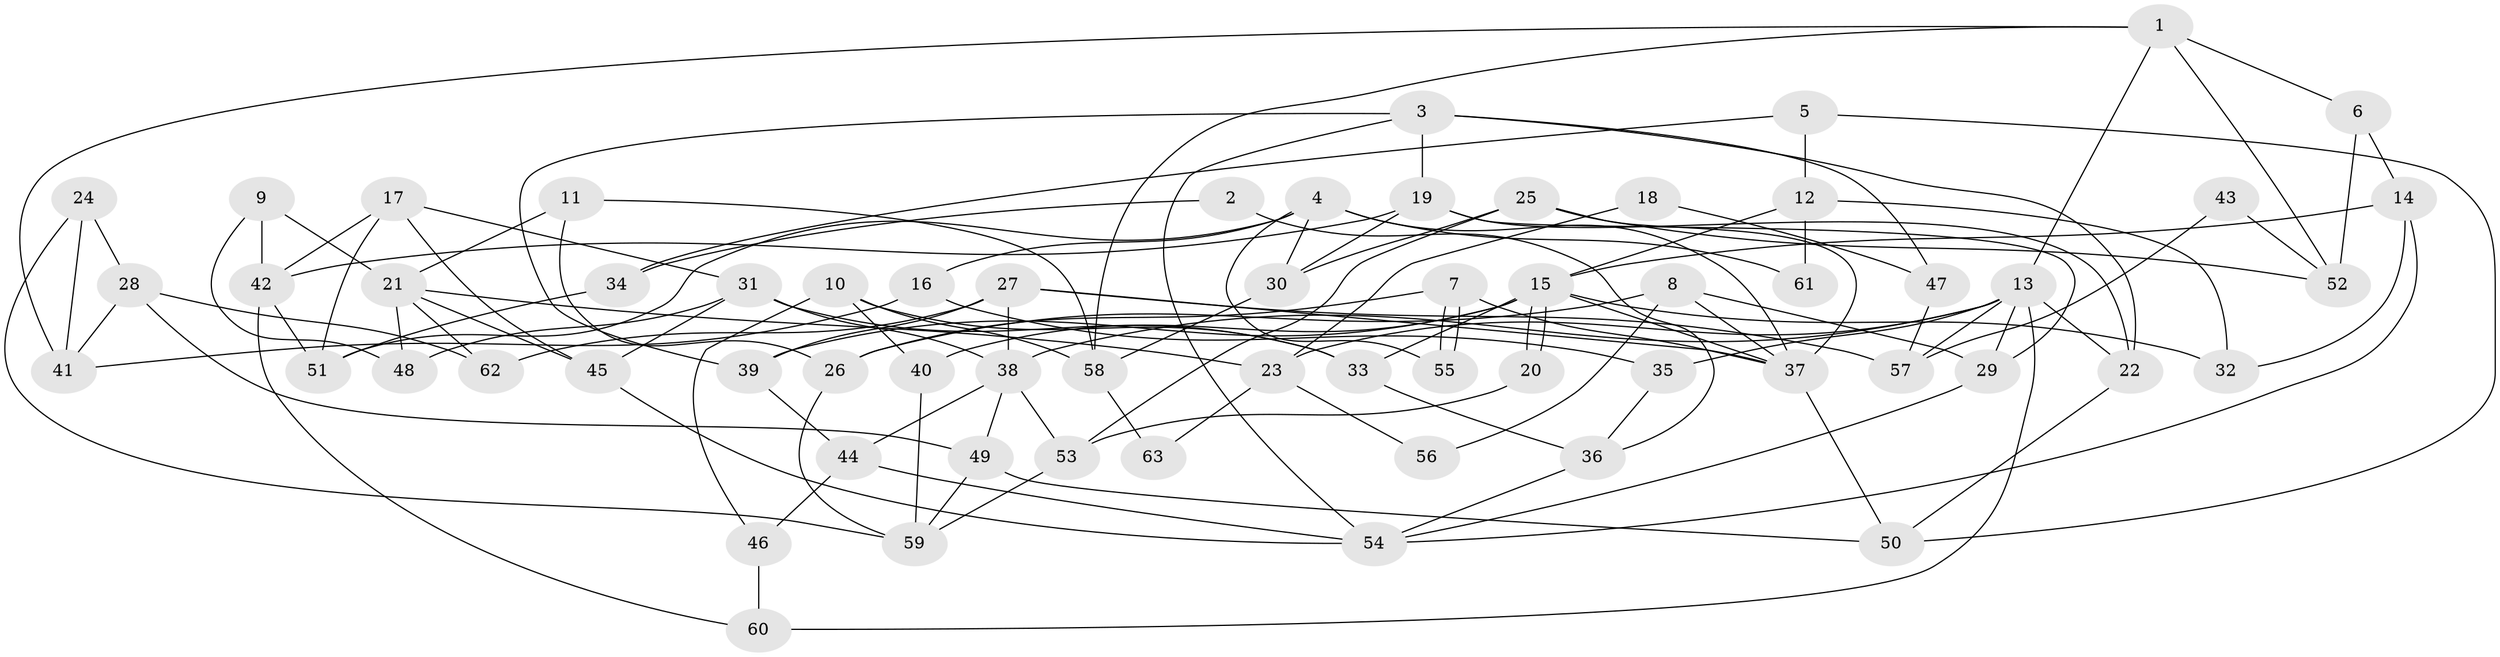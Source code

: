 // Generated by graph-tools (version 1.1) at 2025/14/03/09/25 04:14:48]
// undirected, 63 vertices, 126 edges
graph export_dot {
graph [start="1"]
  node [color=gray90,style=filled];
  1;
  2;
  3;
  4;
  5;
  6;
  7;
  8;
  9;
  10;
  11;
  12;
  13;
  14;
  15;
  16;
  17;
  18;
  19;
  20;
  21;
  22;
  23;
  24;
  25;
  26;
  27;
  28;
  29;
  30;
  31;
  32;
  33;
  34;
  35;
  36;
  37;
  38;
  39;
  40;
  41;
  42;
  43;
  44;
  45;
  46;
  47;
  48;
  49;
  50;
  51;
  52;
  53;
  54;
  55;
  56;
  57;
  58;
  59;
  60;
  61;
  62;
  63;
  1 -- 41;
  1 -- 13;
  1 -- 6;
  1 -- 52;
  1 -- 58;
  2 -- 34;
  2 -- 36;
  3 -- 39;
  3 -- 19;
  3 -- 22;
  3 -- 47;
  3 -- 54;
  4 -- 37;
  4 -- 30;
  4 -- 16;
  4 -- 51;
  4 -- 55;
  4 -- 61;
  5 -- 50;
  5 -- 12;
  5 -- 34;
  6 -- 14;
  6 -- 52;
  7 -- 37;
  7 -- 55;
  7 -- 55;
  7 -- 26;
  8 -- 29;
  8 -- 26;
  8 -- 37;
  8 -- 56;
  9 -- 42;
  9 -- 48;
  9 -- 21;
  10 -- 46;
  10 -- 58;
  10 -- 33;
  10 -- 40;
  11 -- 26;
  11 -- 21;
  11 -- 58;
  12 -- 15;
  12 -- 32;
  12 -- 61;
  13 -- 29;
  13 -- 35;
  13 -- 22;
  13 -- 23;
  13 -- 38;
  13 -- 57;
  13 -- 60;
  14 -- 54;
  14 -- 15;
  14 -- 32;
  15 -- 20;
  15 -- 20;
  15 -- 33;
  15 -- 32;
  15 -- 37;
  15 -- 39;
  15 -- 40;
  16 -- 41;
  16 -- 35;
  17 -- 42;
  17 -- 31;
  17 -- 45;
  17 -- 51;
  18 -- 23;
  18 -- 47;
  19 -- 22;
  19 -- 30;
  19 -- 29;
  19 -- 42;
  20 -- 53;
  21 -- 45;
  21 -- 23;
  21 -- 48;
  21 -- 62;
  22 -- 50;
  23 -- 56;
  23 -- 63;
  24 -- 59;
  24 -- 28;
  24 -- 41;
  25 -- 52;
  25 -- 37;
  25 -- 30;
  25 -- 53;
  26 -- 59;
  27 -- 37;
  27 -- 38;
  27 -- 39;
  27 -- 57;
  27 -- 62;
  28 -- 49;
  28 -- 62;
  28 -- 41;
  29 -- 54;
  30 -- 58;
  31 -- 38;
  31 -- 45;
  31 -- 33;
  31 -- 48;
  33 -- 36;
  34 -- 51;
  35 -- 36;
  36 -- 54;
  37 -- 50;
  38 -- 49;
  38 -- 44;
  38 -- 53;
  39 -- 44;
  40 -- 59;
  42 -- 51;
  42 -- 60;
  43 -- 57;
  43 -- 52;
  44 -- 46;
  44 -- 54;
  45 -- 54;
  46 -- 60;
  47 -- 57;
  49 -- 59;
  49 -- 50;
  53 -- 59;
  58 -- 63;
}
